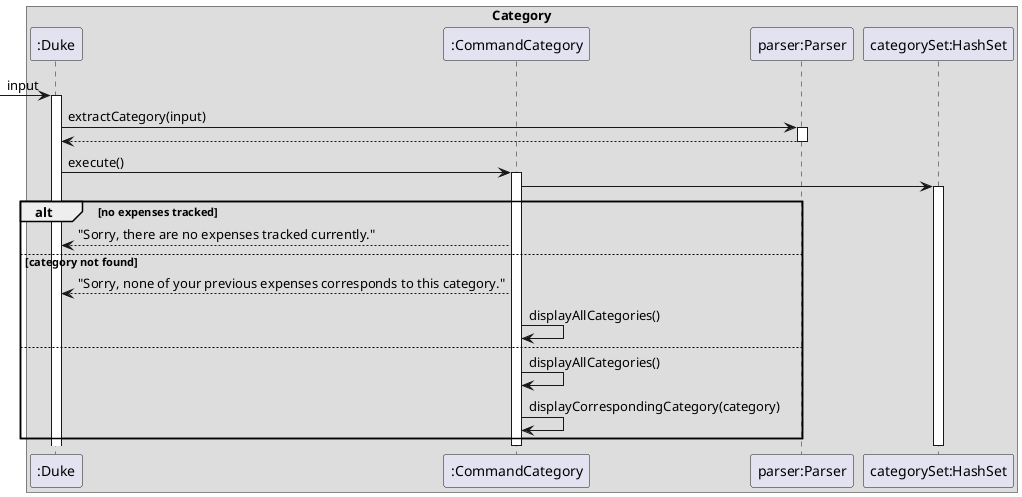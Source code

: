 @startuml
box Category

participant ":Duke" as Duke
participant ":CommandCategory" as CommandCategory
participant "parser:Parser" as Parser
participant "categorySet:HashSet" as categorySet

-> Duke: input
activate Duke
Duke -> Parser: extractCategory(input)
Activate Parser
Parser --> Duke
Deactivate Parser
Duke -> CommandCategory: execute()
Activate CommandCategory
CommandCategory -> categorySet
Activate categorySet

alt no expenses tracked
    CommandCategory --> Duke: "Sorry, there are no expenses tracked currently."
else category not found
    CommandCategory --> Duke: "Sorry, none of your previous expenses corresponds to this category."
    CommandCategory -> CommandCategory: displayAllCategories()
else
    CommandCategory -> CommandCategory: displayAllCategories()
    CommandCategory -> CommandCategory: displayCorrespondingCategory(category)
end
Deactivate CommandCategory
Deactivate categorySet

@enduml
